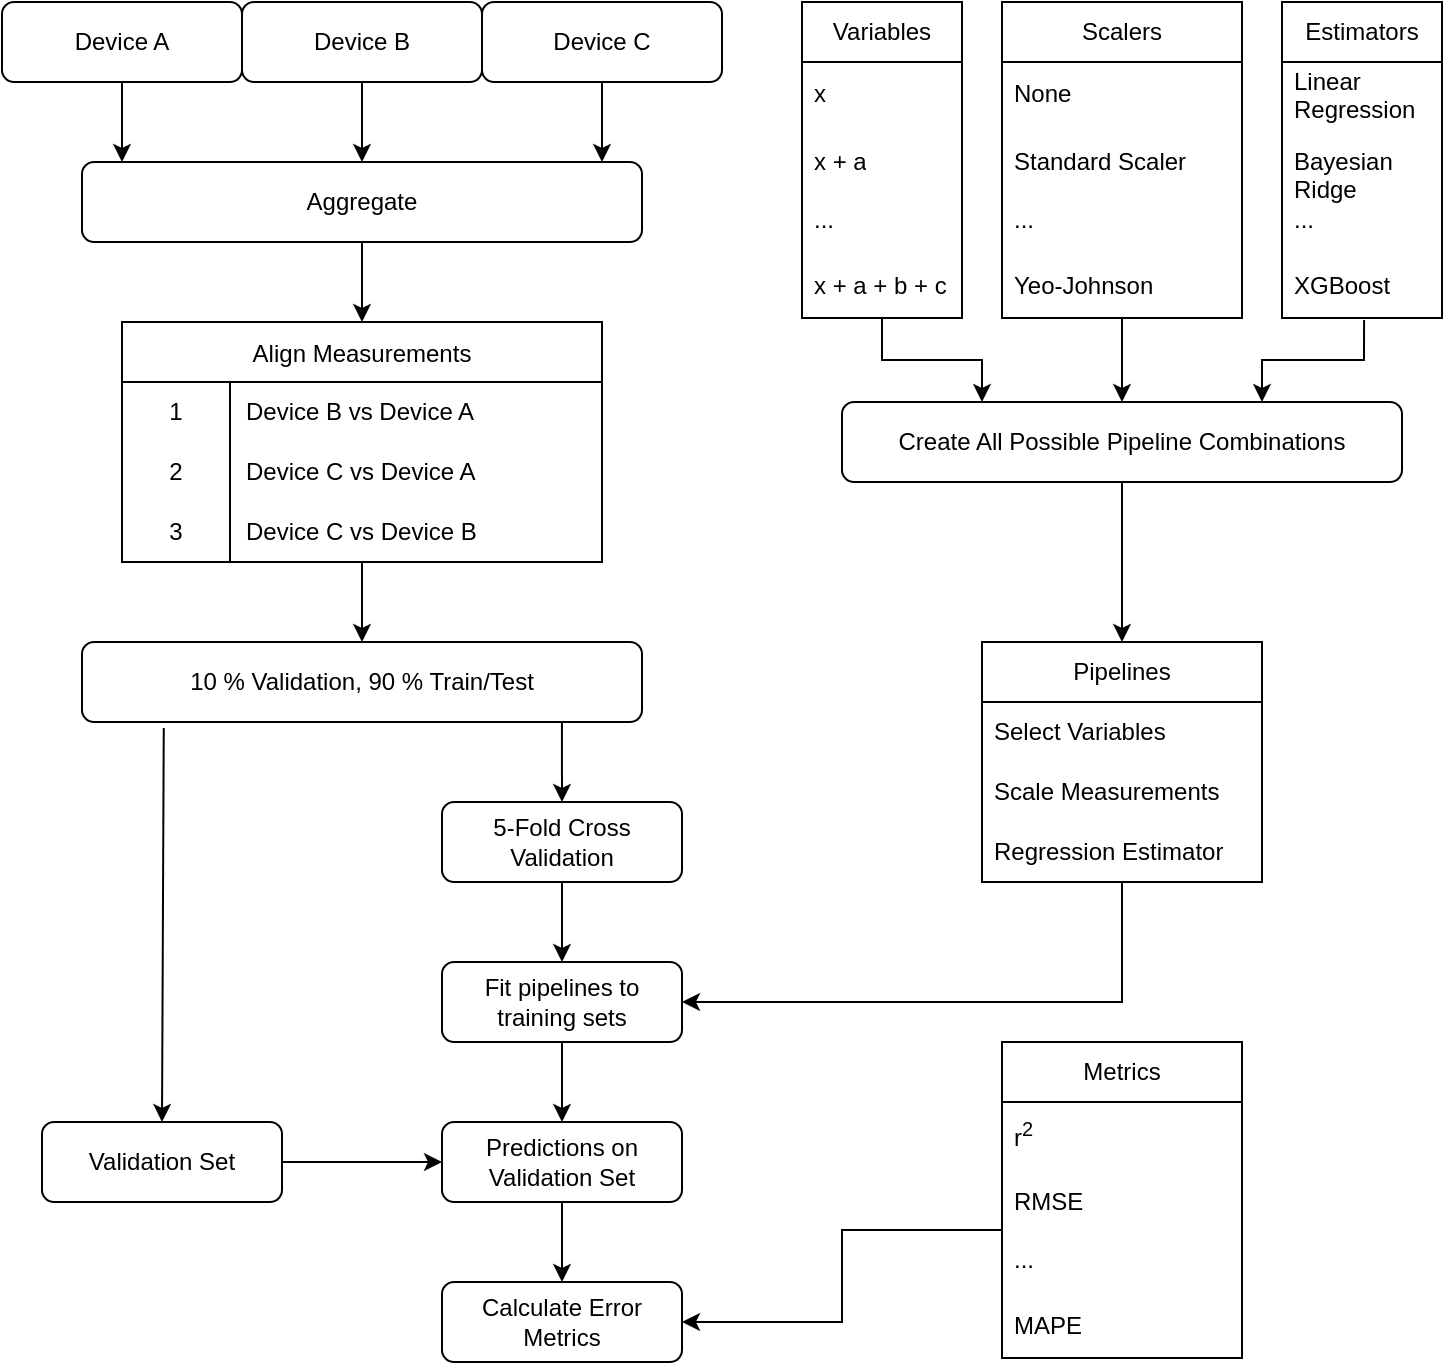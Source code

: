 <mxfile version="22.1.18" type="device">
  <diagram id="C5RBs43oDa-KdzZeNtuy" name="Page-1">
    <mxGraphModel dx="1434" dy="881" grid="1" gridSize="10" guides="1" tooltips="1" connect="1" arrows="1" fold="1" page="1" pageScale="1" pageWidth="827" pageHeight="1169" math="0" shadow="0">
      <root>
        <mxCell id="WIyWlLk6GJQsqaUBKTNV-0" />
        <mxCell id="WIyWlLk6GJQsqaUBKTNV-1" parent="WIyWlLk6GJQsqaUBKTNV-0" />
        <mxCell id="WIyWlLk6GJQsqaUBKTNV-3" value="Device B" style="rounded=1;whiteSpace=wrap;html=1;fontSize=12;glass=0;strokeWidth=1;shadow=0;" parent="WIyWlLk6GJQsqaUBKTNV-1" vertex="1">
          <mxGeometry x="160" y="80" width="120" height="40" as="geometry" />
        </mxCell>
        <mxCell id="7-PmgIJ3f1ob3cfPQWTO-0" value="Device C" style="rounded=1;whiteSpace=wrap;html=1;fontSize=12;glass=0;strokeWidth=1;shadow=0;" vertex="1" parent="WIyWlLk6GJQsqaUBKTNV-1">
          <mxGeometry x="280" y="80" width="120" height="40" as="geometry" />
        </mxCell>
        <mxCell id="7-PmgIJ3f1ob3cfPQWTO-1" value="Device A" style="rounded=1;whiteSpace=wrap;html=1;fontSize=12;glass=0;strokeWidth=1;shadow=0;" vertex="1" parent="WIyWlLk6GJQsqaUBKTNV-1">
          <mxGeometry x="40" y="80" width="120" height="40" as="geometry" />
        </mxCell>
        <mxCell id="7-PmgIJ3f1ob3cfPQWTO-28" value="Align Measurements" style="shape=table;startSize=30;container=1;collapsible=0;childLayout=tableLayout;fixedRows=1;rowLines=0;strokeColor=default;" vertex="1" parent="WIyWlLk6GJQsqaUBKTNV-1">
          <mxGeometry x="100" y="240" width="240" height="120" as="geometry" />
        </mxCell>
        <mxCell id="7-PmgIJ3f1ob3cfPQWTO-29" value="" style="shape=tableRow;horizontal=0;startSize=0;swimlaneHead=0;swimlaneBody=0;top=0;left=0;bottom=0;right=0;collapsible=0;dropTarget=0;fillColor=none;points=[[0,0.5],[1,0.5]];portConstraint=eastwest;strokeColor=inherit;fontSize=16;" vertex="1" parent="7-PmgIJ3f1ob3cfPQWTO-28">
          <mxGeometry y="30" width="240" height="30" as="geometry" />
        </mxCell>
        <mxCell id="7-PmgIJ3f1ob3cfPQWTO-30" value="1" style="shape=partialRectangle;html=1;whiteSpace=wrap;connectable=0;fillColor=none;top=0;left=0;bottom=0;right=0;overflow=hidden;pointerEvents=1;strokeColor=inherit;" vertex="1" parent="7-PmgIJ3f1ob3cfPQWTO-29">
          <mxGeometry width="54" height="30" as="geometry">
            <mxRectangle width="54" height="30" as="alternateBounds" />
          </mxGeometry>
        </mxCell>
        <mxCell id="7-PmgIJ3f1ob3cfPQWTO-31" value="Device B vs Device A" style="shape=partialRectangle;html=1;whiteSpace=wrap;connectable=0;fillColor=none;top=0;left=0;bottom=0;right=0;align=left;spacingLeft=6;overflow=hidden;strokeColor=inherit;" vertex="1" parent="7-PmgIJ3f1ob3cfPQWTO-29">
          <mxGeometry x="54" width="186" height="30" as="geometry">
            <mxRectangle width="186" height="30" as="alternateBounds" />
          </mxGeometry>
        </mxCell>
        <mxCell id="7-PmgIJ3f1ob3cfPQWTO-32" value="" style="shape=tableRow;horizontal=0;startSize=0;swimlaneHead=0;swimlaneBody=0;top=0;left=0;bottom=0;right=0;collapsible=0;dropTarget=0;fillColor=none;points=[[0,0.5],[1,0.5]];portConstraint=eastwest;strokeColor=inherit;fontSize=16;" vertex="1" parent="7-PmgIJ3f1ob3cfPQWTO-28">
          <mxGeometry y="60" width="240" height="30" as="geometry" />
        </mxCell>
        <mxCell id="7-PmgIJ3f1ob3cfPQWTO-33" value="2" style="shape=partialRectangle;html=1;whiteSpace=wrap;connectable=0;fillColor=none;top=0;left=0;bottom=0;right=0;overflow=hidden;strokeColor=inherit;" vertex="1" parent="7-PmgIJ3f1ob3cfPQWTO-32">
          <mxGeometry width="54" height="30" as="geometry">
            <mxRectangle width="54" height="30" as="alternateBounds" />
          </mxGeometry>
        </mxCell>
        <mxCell id="7-PmgIJ3f1ob3cfPQWTO-34" value="Device C vs Device A" style="shape=partialRectangle;html=1;whiteSpace=wrap;connectable=0;fillColor=none;top=0;left=0;bottom=0;right=0;align=left;spacingLeft=6;overflow=hidden;strokeColor=inherit;" vertex="1" parent="7-PmgIJ3f1ob3cfPQWTO-32">
          <mxGeometry x="54" width="186" height="30" as="geometry">
            <mxRectangle width="186" height="30" as="alternateBounds" />
          </mxGeometry>
        </mxCell>
        <mxCell id="7-PmgIJ3f1ob3cfPQWTO-35" value="" style="shape=tableRow;horizontal=0;startSize=0;swimlaneHead=0;swimlaneBody=0;top=0;left=0;bottom=0;right=0;collapsible=0;dropTarget=0;fillColor=none;points=[[0,0.5],[1,0.5]];portConstraint=eastwest;strokeColor=inherit;fontSize=16;" vertex="1" parent="7-PmgIJ3f1ob3cfPQWTO-28">
          <mxGeometry y="90" width="240" height="30" as="geometry" />
        </mxCell>
        <mxCell id="7-PmgIJ3f1ob3cfPQWTO-36" value="3" style="shape=partialRectangle;html=1;whiteSpace=wrap;connectable=0;fillColor=none;top=0;left=0;bottom=0;right=0;overflow=hidden;strokeColor=inherit;" vertex="1" parent="7-PmgIJ3f1ob3cfPQWTO-35">
          <mxGeometry width="54" height="30" as="geometry">
            <mxRectangle width="54" height="30" as="alternateBounds" />
          </mxGeometry>
        </mxCell>
        <mxCell id="7-PmgIJ3f1ob3cfPQWTO-37" value="Device C vs Device B" style="shape=partialRectangle;html=1;whiteSpace=wrap;connectable=0;fillColor=none;top=0;left=0;bottom=0;right=0;align=left;spacingLeft=6;overflow=hidden;strokeColor=inherit;" vertex="1" parent="7-PmgIJ3f1ob3cfPQWTO-35">
          <mxGeometry x="54" width="186" height="30" as="geometry">
            <mxRectangle width="186" height="30" as="alternateBounds" />
          </mxGeometry>
        </mxCell>
        <mxCell id="7-PmgIJ3f1ob3cfPQWTO-38" value="" style="endArrow=classic;html=1;rounded=0;exitX=0.5;exitY=1;exitDx=0;exitDy=0;" edge="1" parent="WIyWlLk6GJQsqaUBKTNV-1" source="7-PmgIJ3f1ob3cfPQWTO-1">
          <mxGeometry width="50" height="50" relative="1" as="geometry">
            <mxPoint x="390" y="480" as="sourcePoint" />
            <mxPoint x="100" y="160" as="targetPoint" />
          </mxGeometry>
        </mxCell>
        <mxCell id="7-PmgIJ3f1ob3cfPQWTO-40" value="" style="endArrow=classic;html=1;rounded=0;exitX=0.5;exitY=1;exitDx=0;exitDy=0;" edge="1" parent="WIyWlLk6GJQsqaUBKTNV-1" source="WIyWlLk6GJQsqaUBKTNV-3">
          <mxGeometry width="50" height="50" relative="1" as="geometry">
            <mxPoint x="110" y="130" as="sourcePoint" />
            <mxPoint x="220" y="160" as="targetPoint" />
          </mxGeometry>
        </mxCell>
        <mxCell id="7-PmgIJ3f1ob3cfPQWTO-41" value="" style="endArrow=classic;html=1;rounded=0;exitX=0.5;exitY=1;exitDx=0;exitDy=0;" edge="1" parent="WIyWlLk6GJQsqaUBKTNV-1" source="7-PmgIJ3f1ob3cfPQWTO-0">
          <mxGeometry width="50" height="50" relative="1" as="geometry">
            <mxPoint x="230" y="130" as="sourcePoint" />
            <mxPoint x="340" y="160" as="targetPoint" />
          </mxGeometry>
        </mxCell>
        <mxCell id="7-PmgIJ3f1ob3cfPQWTO-43" value="Aggregate" style="rounded=1;whiteSpace=wrap;html=1;fontSize=12;glass=0;strokeWidth=1;shadow=0;" vertex="1" parent="WIyWlLk6GJQsqaUBKTNV-1">
          <mxGeometry x="80" y="160" width="280" height="40" as="geometry" />
        </mxCell>
        <mxCell id="7-PmgIJ3f1ob3cfPQWTO-44" value="" style="endArrow=classic;html=1;rounded=0;exitX=0.5;exitY=1;exitDx=0;exitDy=0;" edge="1" parent="WIyWlLk6GJQsqaUBKTNV-1" source="7-PmgIJ3f1ob3cfPQWTO-43">
          <mxGeometry width="50" height="50" relative="1" as="geometry">
            <mxPoint x="230" y="130" as="sourcePoint" />
            <mxPoint x="220" y="240" as="targetPoint" />
          </mxGeometry>
        </mxCell>
        <mxCell id="7-PmgIJ3f1ob3cfPQWTO-46" value="" style="endArrow=classic;html=1;rounded=0;exitX=0.5;exitY=1;exitDx=0;exitDy=0;" edge="1" parent="WIyWlLk6GJQsqaUBKTNV-1" source="7-PmgIJ3f1ob3cfPQWTO-28">
          <mxGeometry width="50" height="50" relative="1" as="geometry">
            <mxPoint x="230" y="210" as="sourcePoint" />
            <mxPoint x="220" y="400" as="targetPoint" />
          </mxGeometry>
        </mxCell>
        <mxCell id="7-PmgIJ3f1ob3cfPQWTO-47" value="10 % Validation, 90 % Train/Test" style="rounded=1;whiteSpace=wrap;html=1;fontSize=12;glass=0;strokeWidth=1;shadow=0;" vertex="1" parent="WIyWlLk6GJQsqaUBKTNV-1">
          <mxGeometry x="80" y="400" width="280" height="40" as="geometry" />
        </mxCell>
        <mxCell id="7-PmgIJ3f1ob3cfPQWTO-48" value="" style="endArrow=classic;html=1;rounded=0;exitX=0.146;exitY=1.075;exitDx=0;exitDy=0;exitPerimeter=0;entryX=0.5;entryY=0;entryDx=0;entryDy=0;" edge="1" parent="WIyWlLk6GJQsqaUBKTNV-1" source="7-PmgIJ3f1ob3cfPQWTO-47" target="7-PmgIJ3f1ob3cfPQWTO-51">
          <mxGeometry width="50" height="50" relative="1" as="geometry">
            <mxPoint x="230" y="370" as="sourcePoint" />
            <mxPoint x="121" y="560" as="targetPoint" />
          </mxGeometry>
        </mxCell>
        <mxCell id="7-PmgIJ3f1ob3cfPQWTO-85" style="edgeStyle=orthogonalEdgeStyle;rounded=0;orthogonalLoop=1;jettySize=auto;html=1;exitX=1;exitY=0.5;exitDx=0;exitDy=0;entryX=0;entryY=0.5;entryDx=0;entryDy=0;" edge="1" parent="WIyWlLk6GJQsqaUBKTNV-1" source="7-PmgIJ3f1ob3cfPQWTO-51" target="7-PmgIJ3f1ob3cfPQWTO-83">
          <mxGeometry relative="1" as="geometry" />
        </mxCell>
        <mxCell id="7-PmgIJ3f1ob3cfPQWTO-51" value="Validation Set" style="rounded=1;whiteSpace=wrap;html=1;fontSize=12;glass=0;strokeWidth=1;shadow=0;" vertex="1" parent="WIyWlLk6GJQsqaUBKTNV-1">
          <mxGeometry x="60" y="640" width="120" height="40" as="geometry" />
        </mxCell>
        <mxCell id="7-PmgIJ3f1ob3cfPQWTO-52" value="5-Fold Cross Validation" style="rounded=1;whiteSpace=wrap;html=1;fontSize=12;glass=0;strokeWidth=1;shadow=0;" vertex="1" parent="WIyWlLk6GJQsqaUBKTNV-1">
          <mxGeometry x="260" y="480" width="120" height="40" as="geometry" />
        </mxCell>
        <mxCell id="7-PmgIJ3f1ob3cfPQWTO-53" value="" style="endArrow=classic;html=1;rounded=0;entryX=0.5;entryY=0;entryDx=0;entryDy=0;exitX=0.857;exitY=1;exitDx=0;exitDy=0;exitPerimeter=0;" edge="1" parent="WIyWlLk6GJQsqaUBKTNV-1" source="7-PmgIJ3f1ob3cfPQWTO-47" target="7-PmgIJ3f1ob3cfPQWTO-52">
          <mxGeometry width="50" height="50" relative="1" as="geometry">
            <mxPoint x="340" y="460" as="sourcePoint" />
            <mxPoint x="360" y="470" as="targetPoint" />
          </mxGeometry>
        </mxCell>
        <mxCell id="7-PmgIJ3f1ob3cfPQWTO-84" style="edgeStyle=orthogonalEdgeStyle;rounded=0;orthogonalLoop=1;jettySize=auto;html=1;exitX=0.5;exitY=1;exitDx=0;exitDy=0;entryX=0.5;entryY=0;entryDx=0;entryDy=0;" edge="1" parent="WIyWlLk6GJQsqaUBKTNV-1" source="7-PmgIJ3f1ob3cfPQWTO-55" target="7-PmgIJ3f1ob3cfPQWTO-83">
          <mxGeometry relative="1" as="geometry" />
        </mxCell>
        <mxCell id="7-PmgIJ3f1ob3cfPQWTO-55" value="Fit pipelines to training sets" style="rounded=1;whiteSpace=wrap;html=1;fontSize=12;glass=0;strokeWidth=1;shadow=0;" vertex="1" parent="WIyWlLk6GJQsqaUBKTNV-1">
          <mxGeometry x="260" y="560" width="120" height="40" as="geometry" />
        </mxCell>
        <mxCell id="7-PmgIJ3f1ob3cfPQWTO-56" value="" style="endArrow=classic;html=1;rounded=0;entryX=0.5;entryY=0;entryDx=0;entryDy=0;exitX=0.857;exitY=1;exitDx=0;exitDy=0;exitPerimeter=0;" edge="1" parent="WIyWlLk6GJQsqaUBKTNV-1" target="7-PmgIJ3f1ob3cfPQWTO-55">
          <mxGeometry width="50" height="50" relative="1" as="geometry">
            <mxPoint x="320" y="520" as="sourcePoint" />
            <mxPoint x="360" y="550" as="targetPoint" />
          </mxGeometry>
        </mxCell>
        <mxCell id="7-PmgIJ3f1ob3cfPQWTO-82" style="edgeStyle=orthogonalEdgeStyle;rounded=0;orthogonalLoop=1;jettySize=auto;html=1;exitX=0.5;exitY=1;exitDx=0;exitDy=0;entryX=1;entryY=0.5;entryDx=0;entryDy=0;" edge="1" parent="WIyWlLk6GJQsqaUBKTNV-1" source="7-PmgIJ3f1ob3cfPQWTO-57" target="7-PmgIJ3f1ob3cfPQWTO-55">
          <mxGeometry relative="1" as="geometry" />
        </mxCell>
        <mxCell id="7-PmgIJ3f1ob3cfPQWTO-57" value="Pipelines" style="swimlane;fontStyle=0;childLayout=stackLayout;horizontal=1;startSize=30;horizontalStack=0;resizeParent=1;resizeParentMax=0;resizeLast=0;collapsible=1;marginBottom=0;whiteSpace=wrap;html=1;" vertex="1" parent="WIyWlLk6GJQsqaUBKTNV-1">
          <mxGeometry x="530" y="400" width="140" height="120" as="geometry">
            <mxRectangle x="560" y="240" width="90" height="30" as="alternateBounds" />
          </mxGeometry>
        </mxCell>
        <mxCell id="7-PmgIJ3f1ob3cfPQWTO-58" value="Select Variables" style="text;strokeColor=none;fillColor=none;align=left;verticalAlign=middle;spacingLeft=4;spacingRight=4;overflow=hidden;points=[[0,0.5],[1,0.5]];portConstraint=eastwest;rotatable=0;whiteSpace=wrap;html=1;" vertex="1" parent="7-PmgIJ3f1ob3cfPQWTO-57">
          <mxGeometry y="30" width="140" height="30" as="geometry" />
        </mxCell>
        <mxCell id="7-PmgIJ3f1ob3cfPQWTO-59" value="Scale Measurements" style="text;strokeColor=none;fillColor=none;align=left;verticalAlign=middle;spacingLeft=4;spacingRight=4;overflow=hidden;points=[[0,0.5],[1,0.5]];portConstraint=eastwest;rotatable=0;whiteSpace=wrap;html=1;" vertex="1" parent="7-PmgIJ3f1ob3cfPQWTO-57">
          <mxGeometry y="60" width="140" height="30" as="geometry" />
        </mxCell>
        <mxCell id="7-PmgIJ3f1ob3cfPQWTO-60" value="Regression Estimator" style="text;strokeColor=none;fillColor=none;align=left;verticalAlign=middle;spacingLeft=4;spacingRight=4;overflow=hidden;points=[[0,0.5],[1,0.5]];portConstraint=eastwest;rotatable=0;whiteSpace=wrap;html=1;" vertex="1" parent="7-PmgIJ3f1ob3cfPQWTO-57">
          <mxGeometry y="90" width="140" height="30" as="geometry" />
        </mxCell>
        <mxCell id="7-PmgIJ3f1ob3cfPQWTO-74" value="" style="group" vertex="1" connectable="0" parent="WIyWlLk6GJQsqaUBKTNV-1">
          <mxGeometry x="440" y="80" width="320" height="160" as="geometry" />
        </mxCell>
        <mxCell id="7-PmgIJ3f1ob3cfPQWTO-61" value="Variables" style="swimlane;fontStyle=0;childLayout=stackLayout;horizontal=1;startSize=30;horizontalStack=0;resizeParent=1;resizeParentMax=0;resizeLast=0;collapsible=1;marginBottom=0;whiteSpace=wrap;html=1;" vertex="1" parent="7-PmgIJ3f1ob3cfPQWTO-74">
          <mxGeometry width="80" height="158" as="geometry">
            <mxRectangle x="560" y="240" width="90" height="30" as="alternateBounds" />
          </mxGeometry>
        </mxCell>
        <mxCell id="7-PmgIJ3f1ob3cfPQWTO-62" value="x" style="text;strokeColor=none;fillColor=none;align=left;verticalAlign=middle;spacingLeft=4;spacingRight=4;overflow=hidden;points=[[0,0.5],[1,0.5]];portConstraint=eastwest;rotatable=0;whiteSpace=wrap;html=1;" vertex="1" parent="7-PmgIJ3f1ob3cfPQWTO-61">
          <mxGeometry y="30" width="80" height="32" as="geometry" />
        </mxCell>
        <mxCell id="7-PmgIJ3f1ob3cfPQWTO-63" value="x + a&lt;br&gt;&lt;br&gt;..." style="text;strokeColor=none;fillColor=none;align=left;verticalAlign=middle;spacingLeft=4;spacingRight=4;overflow=hidden;points=[[0,0.5],[1,0.5]];portConstraint=eastwest;rotatable=0;whiteSpace=wrap;html=1;" vertex="1" parent="7-PmgIJ3f1ob3cfPQWTO-61">
          <mxGeometry y="62" width="80" height="64" as="geometry" />
        </mxCell>
        <mxCell id="7-PmgIJ3f1ob3cfPQWTO-64" value="x + a + b + c" style="text;strokeColor=none;fillColor=none;align=left;verticalAlign=middle;spacingLeft=4;spacingRight=4;overflow=hidden;points=[[0,0.5],[1,0.5]];portConstraint=eastwest;rotatable=0;whiteSpace=wrap;html=1;" vertex="1" parent="7-PmgIJ3f1ob3cfPQWTO-61">
          <mxGeometry y="126" width="80" height="32" as="geometry" />
        </mxCell>
        <mxCell id="7-PmgIJ3f1ob3cfPQWTO-66" value="Scalers" style="swimlane;fontStyle=0;childLayout=stackLayout;horizontal=1;startSize=30;horizontalStack=0;resizeParent=1;resizeParentMax=0;resizeLast=0;collapsible=1;marginBottom=0;whiteSpace=wrap;html=1;" vertex="1" parent="7-PmgIJ3f1ob3cfPQWTO-74">
          <mxGeometry x="100" width="120" height="158" as="geometry">
            <mxRectangle x="560" y="240" width="90" height="30" as="alternateBounds" />
          </mxGeometry>
        </mxCell>
        <mxCell id="7-PmgIJ3f1ob3cfPQWTO-67" value="None" style="text;strokeColor=none;fillColor=none;align=left;verticalAlign=middle;spacingLeft=4;spacingRight=4;overflow=hidden;points=[[0,0.5],[1,0.5]];portConstraint=eastwest;rotatable=0;whiteSpace=wrap;html=1;" vertex="1" parent="7-PmgIJ3f1ob3cfPQWTO-66">
          <mxGeometry y="30" width="120" height="32" as="geometry" />
        </mxCell>
        <mxCell id="7-PmgIJ3f1ob3cfPQWTO-68" value="Standard Scaler&lt;br&gt;&lt;br&gt;..." style="text;strokeColor=none;fillColor=none;align=left;verticalAlign=middle;spacingLeft=4;spacingRight=4;overflow=hidden;points=[[0,0.5],[1,0.5]];portConstraint=eastwest;rotatable=0;whiteSpace=wrap;html=1;" vertex="1" parent="7-PmgIJ3f1ob3cfPQWTO-66">
          <mxGeometry y="62" width="120" height="64" as="geometry" />
        </mxCell>
        <mxCell id="7-PmgIJ3f1ob3cfPQWTO-69" value="Yeo-Johnson" style="text;strokeColor=none;fillColor=none;align=left;verticalAlign=middle;spacingLeft=4;spacingRight=4;overflow=hidden;points=[[0,0.5],[1,0.5]];portConstraint=eastwest;rotatable=0;whiteSpace=wrap;html=1;" vertex="1" parent="7-PmgIJ3f1ob3cfPQWTO-66">
          <mxGeometry y="126" width="120" height="32" as="geometry" />
        </mxCell>
        <mxCell id="7-PmgIJ3f1ob3cfPQWTO-70" value="Estimators" style="swimlane;fontStyle=0;childLayout=stackLayout;horizontal=1;startSize=30;horizontalStack=0;resizeParent=1;resizeParentMax=0;resizeLast=0;collapsible=1;marginBottom=0;whiteSpace=wrap;html=1;" vertex="1" parent="7-PmgIJ3f1ob3cfPQWTO-74">
          <mxGeometry x="240" width="80" height="158" as="geometry">
            <mxRectangle x="560" y="240" width="90" height="30" as="alternateBounds" />
          </mxGeometry>
        </mxCell>
        <mxCell id="7-PmgIJ3f1ob3cfPQWTO-71" value="Linear Regression" style="text;strokeColor=none;fillColor=none;align=left;verticalAlign=middle;spacingLeft=4;spacingRight=4;overflow=hidden;points=[[0,0.5],[1,0.5]];portConstraint=eastwest;rotatable=0;whiteSpace=wrap;html=1;" vertex="1" parent="7-PmgIJ3f1ob3cfPQWTO-70">
          <mxGeometry y="30" width="80" height="32" as="geometry" />
        </mxCell>
        <mxCell id="7-PmgIJ3f1ob3cfPQWTO-72" value="Bayesian Ridge&lt;br&gt;..." style="text;strokeColor=none;fillColor=none;align=left;verticalAlign=middle;spacingLeft=4;spacingRight=4;overflow=hidden;points=[[0,0.5],[1,0.5]];portConstraint=eastwest;rotatable=0;whiteSpace=wrap;html=1;" vertex="1" parent="7-PmgIJ3f1ob3cfPQWTO-70">
          <mxGeometry y="62" width="80" height="64" as="geometry" />
        </mxCell>
        <mxCell id="7-PmgIJ3f1ob3cfPQWTO-73" value="XGBoost" style="text;strokeColor=none;fillColor=none;align=left;verticalAlign=middle;spacingLeft=4;spacingRight=4;overflow=hidden;points=[[0,0.5],[1,0.5]];portConstraint=eastwest;rotatable=0;whiteSpace=wrap;html=1;" vertex="1" parent="7-PmgIJ3f1ob3cfPQWTO-70">
          <mxGeometry y="126" width="80" height="32" as="geometry" />
        </mxCell>
        <mxCell id="7-PmgIJ3f1ob3cfPQWTO-81" style="edgeStyle=orthogonalEdgeStyle;rounded=0;orthogonalLoop=1;jettySize=auto;html=1;exitX=0.5;exitY=1;exitDx=0;exitDy=0;entryX=0.5;entryY=0;entryDx=0;entryDy=0;" edge="1" parent="WIyWlLk6GJQsqaUBKTNV-1" source="7-PmgIJ3f1ob3cfPQWTO-75" target="7-PmgIJ3f1ob3cfPQWTO-57">
          <mxGeometry relative="1" as="geometry" />
        </mxCell>
        <mxCell id="7-PmgIJ3f1ob3cfPQWTO-75" value="Create All Possible Pipeline Combinations" style="rounded=1;whiteSpace=wrap;html=1;fontSize=12;glass=0;strokeWidth=1;shadow=0;" vertex="1" parent="WIyWlLk6GJQsqaUBKTNV-1">
          <mxGeometry x="460" y="280" width="280" height="40" as="geometry" />
        </mxCell>
        <mxCell id="7-PmgIJ3f1ob3cfPQWTO-77" style="edgeStyle=orthogonalEdgeStyle;rounded=0;orthogonalLoop=1;jettySize=auto;html=1;exitX=0.5;exitY=1;exitDx=0;exitDy=0;entryX=0.5;entryY=0;entryDx=0;entryDy=0;exitPerimeter=0;" edge="1" parent="WIyWlLk6GJQsqaUBKTNV-1" source="7-PmgIJ3f1ob3cfPQWTO-69" target="7-PmgIJ3f1ob3cfPQWTO-75">
          <mxGeometry relative="1" as="geometry" />
        </mxCell>
        <mxCell id="7-PmgIJ3f1ob3cfPQWTO-79" style="edgeStyle=orthogonalEdgeStyle;rounded=0;orthogonalLoop=1;jettySize=auto;html=1;exitX=0.513;exitY=1.031;exitDx=0;exitDy=0;entryX=0.75;entryY=0;entryDx=0;entryDy=0;exitPerimeter=0;" edge="1" parent="WIyWlLk6GJQsqaUBKTNV-1" source="7-PmgIJ3f1ob3cfPQWTO-73" target="7-PmgIJ3f1ob3cfPQWTO-75">
          <mxGeometry relative="1" as="geometry" />
        </mxCell>
        <mxCell id="7-PmgIJ3f1ob3cfPQWTO-78" style="edgeStyle=orthogonalEdgeStyle;rounded=0;orthogonalLoop=1;jettySize=auto;html=1;exitX=0.5;exitY=1;exitDx=0;exitDy=0;entryX=0.25;entryY=0;entryDx=0;entryDy=0;exitPerimeter=0;" edge="1" parent="WIyWlLk6GJQsqaUBKTNV-1" source="7-PmgIJ3f1ob3cfPQWTO-64" target="7-PmgIJ3f1ob3cfPQWTO-75">
          <mxGeometry relative="1" as="geometry">
            <mxPoint x="490" y="270" as="sourcePoint" />
          </mxGeometry>
        </mxCell>
        <mxCell id="7-PmgIJ3f1ob3cfPQWTO-91" style="edgeStyle=orthogonalEdgeStyle;rounded=0;orthogonalLoop=1;jettySize=auto;html=1;exitX=0.5;exitY=1;exitDx=0;exitDy=0;entryX=0.5;entryY=0;entryDx=0;entryDy=0;" edge="1" parent="WIyWlLk6GJQsqaUBKTNV-1" source="7-PmgIJ3f1ob3cfPQWTO-83" target="7-PmgIJ3f1ob3cfPQWTO-90">
          <mxGeometry relative="1" as="geometry" />
        </mxCell>
        <mxCell id="7-PmgIJ3f1ob3cfPQWTO-83" value="Predictions on Validation Set" style="rounded=1;whiteSpace=wrap;html=1;fontSize=12;glass=0;strokeWidth=1;shadow=0;" vertex="1" parent="WIyWlLk6GJQsqaUBKTNV-1">
          <mxGeometry x="260" y="640" width="120" height="40" as="geometry" />
        </mxCell>
        <mxCell id="7-PmgIJ3f1ob3cfPQWTO-86" value="Metrics" style="swimlane;fontStyle=0;childLayout=stackLayout;horizontal=1;startSize=30;horizontalStack=0;resizeParent=1;resizeParentMax=0;resizeLast=0;collapsible=1;marginBottom=0;whiteSpace=wrap;html=1;" vertex="1" parent="WIyWlLk6GJQsqaUBKTNV-1">
          <mxGeometry x="540" y="600" width="120" height="158" as="geometry">
            <mxRectangle x="560" y="240" width="90" height="30" as="alternateBounds" />
          </mxGeometry>
        </mxCell>
        <mxCell id="7-PmgIJ3f1ob3cfPQWTO-87" value="r&lt;sup&gt;2&lt;/sup&gt;" style="text;strokeColor=none;fillColor=none;align=left;verticalAlign=middle;spacingLeft=4;spacingRight=4;overflow=hidden;points=[[0,0.5],[1,0.5]];portConstraint=eastwest;rotatable=0;whiteSpace=wrap;html=1;" vertex="1" parent="7-PmgIJ3f1ob3cfPQWTO-86">
          <mxGeometry y="30" width="120" height="32" as="geometry" />
        </mxCell>
        <mxCell id="7-PmgIJ3f1ob3cfPQWTO-88" value="RMSE&lt;br&gt;&lt;br&gt;..." style="text;strokeColor=none;fillColor=none;align=left;verticalAlign=middle;spacingLeft=4;spacingRight=4;overflow=hidden;points=[[0,0.5],[1,0.5]];portConstraint=eastwest;rotatable=0;whiteSpace=wrap;html=1;" vertex="1" parent="7-PmgIJ3f1ob3cfPQWTO-86">
          <mxGeometry y="62" width="120" height="64" as="geometry" />
        </mxCell>
        <mxCell id="7-PmgIJ3f1ob3cfPQWTO-89" value="MAPE" style="text;strokeColor=none;fillColor=none;align=left;verticalAlign=middle;spacingLeft=4;spacingRight=4;overflow=hidden;points=[[0,0.5],[1,0.5]];portConstraint=eastwest;rotatable=0;whiteSpace=wrap;html=1;" vertex="1" parent="7-PmgIJ3f1ob3cfPQWTO-86">
          <mxGeometry y="126" width="120" height="32" as="geometry" />
        </mxCell>
        <mxCell id="7-PmgIJ3f1ob3cfPQWTO-90" value="Calculate Error Metrics" style="rounded=1;whiteSpace=wrap;html=1;fontSize=12;glass=0;strokeWidth=1;shadow=0;" vertex="1" parent="WIyWlLk6GJQsqaUBKTNV-1">
          <mxGeometry x="260" y="720" width="120" height="40" as="geometry" />
        </mxCell>
        <mxCell id="7-PmgIJ3f1ob3cfPQWTO-92" style="edgeStyle=orthogonalEdgeStyle;rounded=0;orthogonalLoop=1;jettySize=auto;html=1;exitX=0;exitY=0.5;exitDx=0;exitDy=0;entryX=1;entryY=0.5;entryDx=0;entryDy=0;" edge="1" parent="WIyWlLk6GJQsqaUBKTNV-1" source="7-PmgIJ3f1ob3cfPQWTO-88" target="7-PmgIJ3f1ob3cfPQWTO-90">
          <mxGeometry relative="1" as="geometry" />
        </mxCell>
      </root>
    </mxGraphModel>
  </diagram>
</mxfile>
